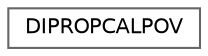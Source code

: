 digraph "类继承关系图"
{
 // LATEX_PDF_SIZE
  bgcolor="transparent";
  edge [fontname=Helvetica,fontsize=10,labelfontname=Helvetica,labelfontsize=10];
  node [fontname=Helvetica,fontsize=10,shape=box,height=0.2,width=0.4];
  rankdir="LR";
  Node0 [id="Node000000",label="DIPROPCALPOV",height=0.2,width=0.4,color="grey40", fillcolor="white", style="filled",URL="$struct_d_i_p_r_o_p_c_a_l_p_o_v.html",tooltip=" "];
}
